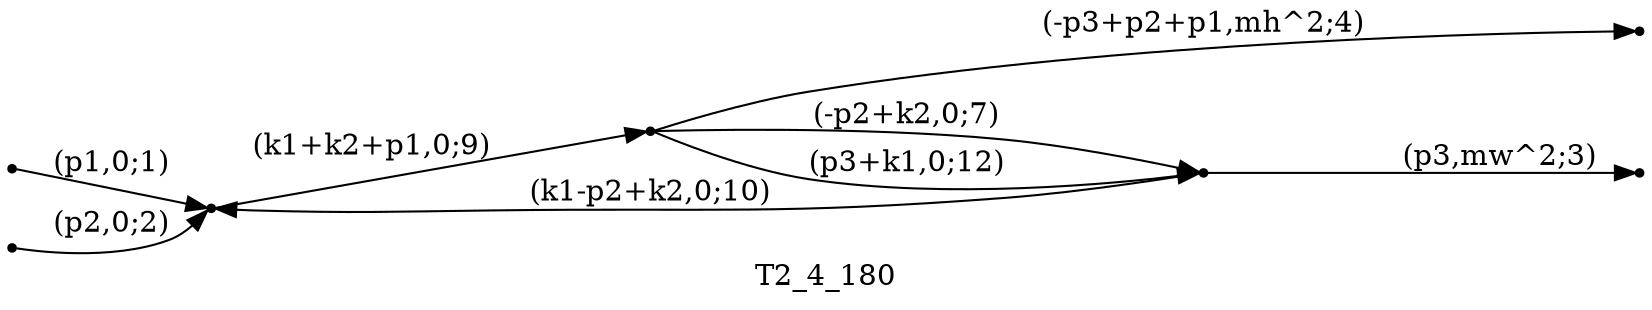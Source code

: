 digraph T2_4_180 {
  label="T2_4_180";
  rankdir="LR";
  subgraph edges {
    -1 -> 2 [label="(p1,0;1)"];
    -2 -> 2 [label="(p2,0;2)"];
    3 -> -3 [label="(p3,mw^2;3)"];
    1 -> -4 [label="(-p3+p2+p1,mh^2;4)"];
    1 -> 3 [label="(-p2+k2,0;7)"];
    2 -> 1 [label="(k1+k2+p1,0;9)"];
    3 -> 2 [label="(k1-p2+k2,0;10)"];
    1 -> 3 [label="(p3+k1,0;12)"];
  }
  subgraph incoming { rank="source"; -1; -2; }
  subgraph outgoing { rank="sink"; -3; -4; }
-4 [shape=point];
-3 [shape=point];
-2 [shape=point];
-1 [shape=point];
1 [shape=point];
2 [shape=point];
3 [shape=point];
}

